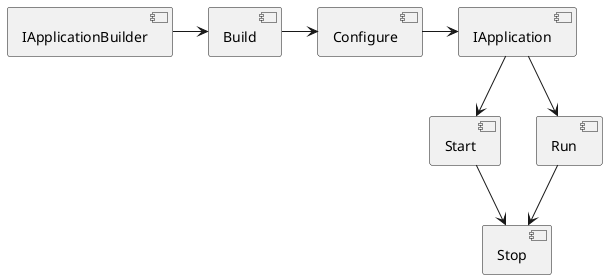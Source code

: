 @startuml
[IApplicationBuilder]
[Build]
[Configure]
[IApplication]
[Start]
[Run]
[Stop]

[IApplicationBuilder] -> [Build]
[Build] -> [Configure]
[Configure] -> [IApplication]
[IApplication] -> [Start]
[IApplication] --> [Run]
[Run] --> [Stop]
[Start] -> [Stop]
@enduml